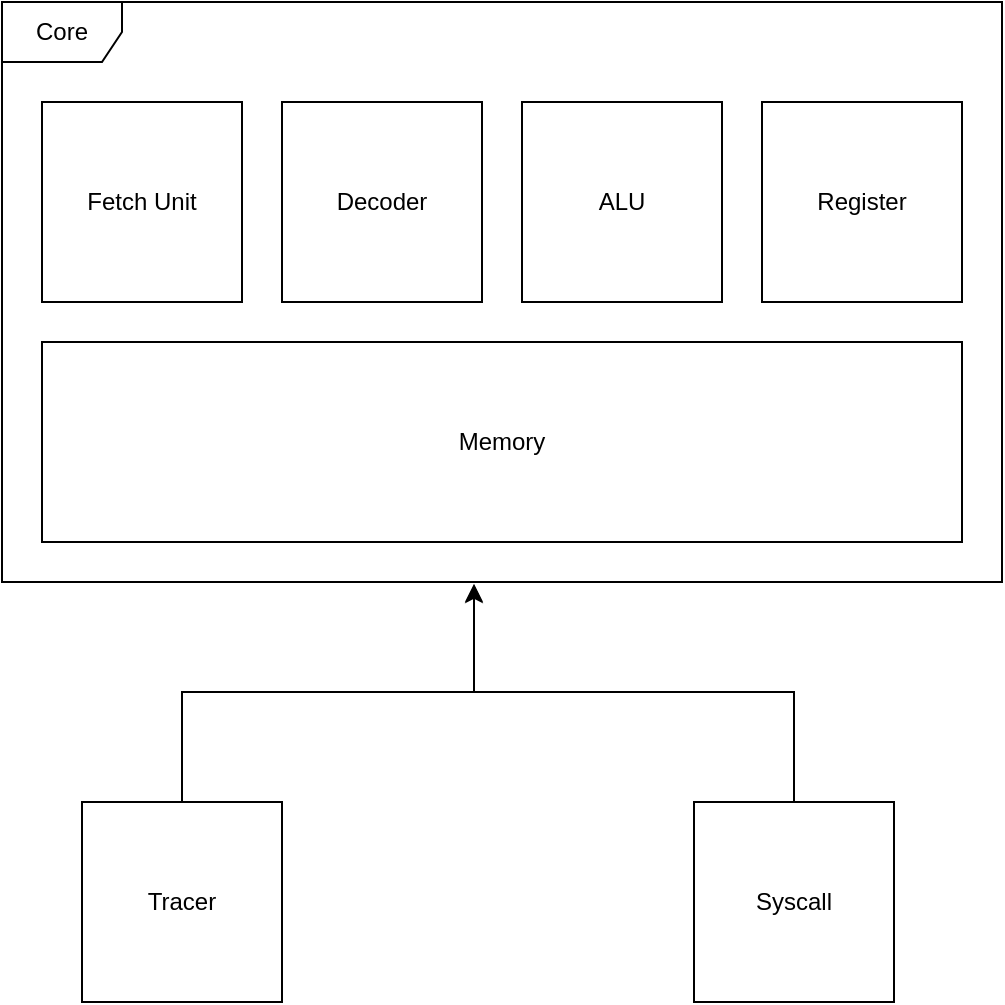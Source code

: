 <mxfile version="21.6.8" type="github" pages="5">
  <diagram id="C5RBs43oDa-KdzZeNtuy" name="SC-SP">
    <mxGraphModel dx="1318" dy="607" grid="1" gridSize="10" guides="1" tooltips="1" connect="1" arrows="1" fold="1" page="1" pageScale="1" pageWidth="827" pageHeight="1169" math="0" shadow="0">
      <root>
        <mxCell id="WIyWlLk6GJQsqaUBKTNV-0" />
        <mxCell id="WIyWlLk6GJQsqaUBKTNV-1" parent="WIyWlLk6GJQsqaUBKTNV-0" />
        <mxCell id="jJFf-ijoVKE5jS3oAcCh-0" value="Core" style="shape=umlFrame;whiteSpace=wrap;html=1;pointerEvents=0;" parent="WIyWlLk6GJQsqaUBKTNV-1" vertex="1">
          <mxGeometry x="164" y="334" width="500" height="290" as="geometry" />
        </mxCell>
        <mxCell id="jJFf-ijoVKE5jS3oAcCh-1" value="ALU" style="html=1;whiteSpace=wrap;" parent="WIyWlLk6GJQsqaUBKTNV-1" vertex="1">
          <mxGeometry x="424" y="384" width="100" height="100" as="geometry" />
        </mxCell>
        <mxCell id="jJFf-ijoVKE5jS3oAcCh-2" value="Decoder" style="html=1;whiteSpace=wrap;" parent="WIyWlLk6GJQsqaUBKTNV-1" vertex="1">
          <mxGeometry x="304" y="384" width="100" height="100" as="geometry" />
        </mxCell>
        <mxCell id="jJFf-ijoVKE5jS3oAcCh-4" value="Memory" style="html=1;whiteSpace=wrap;" parent="WIyWlLk6GJQsqaUBKTNV-1" vertex="1">
          <mxGeometry x="184" y="504" width="460" height="100" as="geometry" />
        </mxCell>
        <mxCell id="jJFf-ijoVKE5jS3oAcCh-5" value="Register" style="html=1;whiteSpace=wrap;" parent="WIyWlLk6GJQsqaUBKTNV-1" vertex="1">
          <mxGeometry x="544" y="384" width="100" height="100" as="geometry" />
        </mxCell>
        <mxCell id="jJFf-ijoVKE5jS3oAcCh-11" style="edgeStyle=orthogonalEdgeStyle;rounded=0;orthogonalLoop=1;jettySize=auto;html=1;exitX=0.5;exitY=0;exitDx=0;exitDy=0;entryX=0.472;entryY=1.003;entryDx=0;entryDy=0;entryPerimeter=0;" parent="WIyWlLk6GJQsqaUBKTNV-1" source="jJFf-ijoVKE5jS3oAcCh-6" target="jJFf-ijoVKE5jS3oAcCh-0" edge="1">
          <mxGeometry relative="1" as="geometry" />
        </mxCell>
        <mxCell id="jJFf-ijoVKE5jS3oAcCh-6" value="Syscall" style="html=1;whiteSpace=wrap;" parent="WIyWlLk6GJQsqaUBKTNV-1" vertex="1">
          <mxGeometry x="510" y="734" width="100" height="100" as="geometry" />
        </mxCell>
        <mxCell id="jJFf-ijoVKE5jS3oAcCh-9" style="edgeStyle=orthogonalEdgeStyle;rounded=0;orthogonalLoop=1;jettySize=auto;html=1;exitX=0.5;exitY=0;exitDx=0;exitDy=0;entryX=0.472;entryY=1.005;entryDx=0;entryDy=0;entryPerimeter=0;" parent="WIyWlLk6GJQsqaUBKTNV-1" source="jJFf-ijoVKE5jS3oAcCh-7" target="jJFf-ijoVKE5jS3oAcCh-0" edge="1">
          <mxGeometry relative="1" as="geometry" />
        </mxCell>
        <mxCell id="jJFf-ijoVKE5jS3oAcCh-7" value="Tracer" style="html=1;whiteSpace=wrap;" parent="WIyWlLk6GJQsqaUBKTNV-1" vertex="1">
          <mxGeometry x="204" y="734" width="100" height="100" as="geometry" />
        </mxCell>
        <mxCell id="jJFf-ijoVKE5jS3oAcCh-8" value="Fetch Unit" style="html=1;whiteSpace=wrap;" parent="WIyWlLk6GJQsqaUBKTNV-1" vertex="1">
          <mxGeometry x="184" y="384" width="100" height="100" as="geometry" />
        </mxCell>
      </root>
    </mxGraphModel>
  </diagram>
  <diagram id="JohSVY40dBYb_aQey5no" name="SC-MP">
    <mxGraphModel dx="4027" dy="1474" grid="1" gridSize="10" guides="1" tooltips="1" connect="1" arrows="1" fold="1" page="1" pageScale="1" pageWidth="827" pageHeight="1169" math="0" shadow="0">
      <root>
        <mxCell id="0" />
        <mxCell id="1" parent="0" />
        <mxCell id="Cgh-DoVsadlqt4u21xrh-1" value="State" style="html=1;whiteSpace=wrap;" vertex="1" parent="1">
          <mxGeometry x="-650" y="338" width="130" height="65" as="geometry" />
        </mxCell>
        <mxCell id="Cgh-DoVsadlqt4u21xrh-2" value="Register File" style="html=1;whiteSpace=wrap;" vertex="1" parent="1">
          <mxGeometry x="400" y="486" width="110" height="110" as="geometry" />
        </mxCell>
        <mxCell id="Cgh-DoVsadlqt4u21xrh-3" value="ALU" style="html=1;whiteSpace=wrap;" vertex="1" parent="1">
          <mxGeometry x="560" y="486" width="110" height="110" as="geometry" />
        </mxCell>
        <mxCell id="Cgh-DoVsadlqt4u21xrh-4" value="Decoder" style="html=1;whiteSpace=wrap;" vertex="1" parent="1">
          <mxGeometry x="560" y="346" width="110" height="110" as="geometry" />
        </mxCell>
        <mxCell id="Cgh-DoVsadlqt4u21xrh-6" value="State" style="html=1;whiteSpace=wrap;" vertex="1" parent="1">
          <mxGeometry x="-477" y="338" width="130" height="65" as="geometry" />
        </mxCell>
        <mxCell id="Cgh-DoVsadlqt4u21xrh-7" value="State" style="html=1;whiteSpace=wrap;" vertex="1" parent="1">
          <mxGeometry x="-310" y="338" width="130" height="65" as="geometry" />
        </mxCell>
        <mxCell id="Cgh-DoVsadlqt4u21xrh-8" value="CPU States" style="shape=umlFrame;whiteSpace=wrap;html=1;pointerEvents=0;width=90;height=30;" vertex="1" parent="1">
          <mxGeometry x="-680" y="288" width="720" height="140" as="geometry" />
        </mxCell>
        <mxCell id="Cgh-DoVsadlqt4u21xrh-9" value="State" style="html=1;whiteSpace=wrap;" vertex="1" parent="1">
          <mxGeometry x="-140" y="338" width="130" height="65" as="geometry" />
        </mxCell>
        <mxCell id="Cgh-DoVsadlqt4u21xrh-10" value="Processes" style="shape=umlFrame;whiteSpace=wrap;html=1;pointerEvents=0;width=90;height=30;" vertex="1" parent="1">
          <mxGeometry x="-680" y="448" width="720" height="280" as="geometry" />
        </mxCell>
        <mxCell id="Cgh-DoVsadlqt4u21xrh-11" style="edgeStyle=orthogonalEdgeStyle;rounded=0;orthogonalLoop=1;jettySize=auto;html=1;exitX=0.5;exitY=0;exitDx=0;exitDy=0;entryX=0.5;entryY=1;entryDx=0;entryDy=0;dashed=1;" edge="1" parent="1" source="Cgh-DoVsadlqt4u21xrh-12" target="Cgh-DoVsadlqt4u21xrh-1">
          <mxGeometry relative="1" as="geometry" />
        </mxCell>
        <mxCell id="Cgh-DoVsadlqt4u21xrh-12" value="Process" style="html=1;whiteSpace=wrap;" vertex="1" parent="1">
          <mxGeometry x="-650" y="500.5" width="130" height="67.5" as="geometry" />
        </mxCell>
        <mxCell id="Cgh-DoVsadlqt4u21xrh-13" style="edgeStyle=orthogonalEdgeStyle;rounded=0;orthogonalLoop=1;jettySize=auto;html=1;exitX=0.5;exitY=0;exitDx=0;exitDy=0;entryX=0.5;entryY=1;entryDx=0;entryDy=0;dashed=1;" edge="1" parent="1" source="Cgh-DoVsadlqt4u21xrh-14" target="Cgh-DoVsadlqt4u21xrh-6">
          <mxGeometry relative="1" as="geometry" />
        </mxCell>
        <mxCell id="Cgh-DoVsadlqt4u21xrh-14" value="Process" style="html=1;whiteSpace=wrap;" vertex="1" parent="1">
          <mxGeometry x="-477" y="500.5" width="130" height="65" as="geometry" />
        </mxCell>
        <mxCell id="Cgh-DoVsadlqt4u21xrh-15" style="edgeStyle=orthogonalEdgeStyle;rounded=0;orthogonalLoop=1;jettySize=auto;html=1;exitX=0.5;exitY=0;exitDx=0;exitDy=0;entryX=0.5;entryY=1;entryDx=0;entryDy=0;dashed=1;" edge="1" parent="1" source="Cgh-DoVsadlqt4u21xrh-16" target="Cgh-DoVsadlqt4u21xrh-7">
          <mxGeometry relative="1" as="geometry" />
        </mxCell>
        <mxCell id="Cgh-DoVsadlqt4u21xrh-16" value="Process" style="html=1;whiteSpace=wrap;" vertex="1" parent="1">
          <mxGeometry x="-310" y="500.5" width="130" height="65" as="geometry" />
        </mxCell>
        <mxCell id="Cgh-DoVsadlqt4u21xrh-17" style="edgeStyle=orthogonalEdgeStyle;rounded=0;orthogonalLoop=1;jettySize=auto;html=1;exitX=0.5;exitY=0;exitDx=0;exitDy=0;entryX=0.5;entryY=1;entryDx=0;entryDy=0;dashed=1;" edge="1" parent="1" source="Cgh-DoVsadlqt4u21xrh-18" target="Cgh-DoVsadlqt4u21xrh-9">
          <mxGeometry relative="1" as="geometry" />
        </mxCell>
        <mxCell id="Cgh-DoVsadlqt4u21xrh-18" value="Process" style="html=1;whiteSpace=wrap;" vertex="1" parent="1">
          <mxGeometry x="-140" y="500.5" width="130" height="65" as="geometry" />
        </mxCell>
        <mxCell id="Cgh-DoVsadlqt4u21xrh-19" value="Core" style="shape=umlFrame;whiteSpace=wrap;html=1;pointerEvents=0;" vertex="1" parent="1">
          <mxGeometry x="350" y="306" width="370" height="400" as="geometry" />
        </mxCell>
        <mxCell id="Cgh-DoVsadlqt4u21xrh-20" value="Fetch Unit" style="html=1;whiteSpace=wrap;" vertex="1" parent="1">
          <mxGeometry x="400" y="346" width="110" height="110" as="geometry" />
        </mxCell>
        <mxCell id="raejYUZMowQgH1t5W9rL-7" value="" style="edgeStyle=orthogonalEdgeStyle;rounded=0;orthogonalLoop=1;jettySize=auto;html=1;exitX=1;exitY=0.303;exitDx=0;exitDy=0;exitPerimeter=0;entryX=-0.003;entryY=0.345;entryDx=0;entryDy=0;entryPerimeter=0;" edge="1" parent="1" source="Cgh-DoVsadlqt4u21xrh-23" target="Cgh-DoVsadlqt4u21xrh-19">
          <mxGeometry relative="1" as="geometry">
            <mxPoint x="560" y="584.5" as="targetPoint" />
          </mxGeometry>
        </mxCell>
        <mxCell id="Cgh-DoVsadlqt4u21xrh-23" value="Kernel" style="shape=umlFrame;whiteSpace=wrap;html=1;pointerEvents=0;" vertex="1" parent="1">
          <mxGeometry x="-740" y="228" width="840" height="713" as="geometry" />
        </mxCell>
        <mxCell id="MsrtV-jmUlhMRd1GNKr2-9" value="" style="edgeStyle=orthogonalEdgeStyle;rounded=0;orthogonalLoop=1;jettySize=auto;html=1;entryX=0.501;entryY=1;entryDx=0;entryDy=0;entryPerimeter=0;" edge="1" parent="1" source="Cgh-DoVsadlqt4u21xrh-24" target="Cgh-DoVsadlqt4u21xrh-19">
          <mxGeometry relative="1" as="geometry" />
        </mxCell>
        <mxCell id="raejYUZMowQgH1t5W9rL-9" value="" style="edgeStyle=orthogonalEdgeStyle;rounded=0;orthogonalLoop=1;jettySize=auto;html=1;entryX=0.999;entryY=0.893;entryDx=0;entryDy=0;entryPerimeter=0;" edge="1" parent="1" source="Cgh-DoVsadlqt4u21xrh-24" target="Cgh-DoVsadlqt4u21xrh-23">
          <mxGeometry relative="1" as="geometry">
            <mxPoint x="245" y="866" as="targetPoint" />
          </mxGeometry>
        </mxCell>
        <mxCell id="Cgh-DoVsadlqt4u21xrh-24" value="Syscalls" style="shape=umlFrame;whiteSpace=wrap;html=1;pointerEvents=0;" vertex="1" parent="1">
          <mxGeometry x="350" y="791" width="130" height="150" as="geometry" />
        </mxCell>
        <mxCell id="Cgh-DoVsadlqt4u21xrh-25" value="Yield" style="html=1;whiteSpace=wrap;" vertex="1" parent="1">
          <mxGeometry x="370" y="831" width="90" height="90" as="geometry" />
        </mxCell>
        <mxCell id="Cgh-DoVsadlqt4u21xrh-26" value="Memory" style="html=1;whiteSpace=wrap;" vertex="1" parent="1">
          <mxGeometry x="-650" y="568" width="130" height="127.5" as="geometry" />
        </mxCell>
        <mxCell id="Cgh-DoVsadlqt4u21xrh-27" value="Memory" style="html=1;whiteSpace=wrap;" vertex="1" parent="1">
          <mxGeometry x="-477" y="565.5" width="130" height="127.5" as="geometry" />
        </mxCell>
        <mxCell id="Cgh-DoVsadlqt4u21xrh-28" value="Memory" style="html=1;whiteSpace=wrap;" vertex="1" parent="1">
          <mxGeometry x="-310" y="565.5" width="130" height="127.5" as="geometry" />
        </mxCell>
        <mxCell id="Cgh-DoVsadlqt4u21xrh-29" value="Memory" style="html=1;whiteSpace=wrap;" vertex="1" parent="1">
          <mxGeometry x="-140" y="565.5" width="130" height="127.5" as="geometry" />
        </mxCell>
        <mxCell id="e0fdxu0Z3Wt15DGcbfik-8" value="Current Process" style="html=1;whiteSpace=wrap;" vertex="1" parent="1">
          <mxGeometry x="400" y="626" width="270" height="50" as="geometry" />
        </mxCell>
        <mxCell id="MsrtV-jmUlhMRd1GNKr2-10" style="edgeStyle=orthogonalEdgeStyle;rounded=0;orthogonalLoop=1;jettySize=auto;html=1;exitX=0.5;exitY=0;exitDx=0;exitDy=0;entryX=0.501;entryY=0.999;entryDx=0;entryDy=0;entryPerimeter=0;" edge="1" parent="1" source="MsrtV-jmUlhMRd1GNKr2-4" target="Cgh-DoVsadlqt4u21xrh-19">
          <mxGeometry relative="1" as="geometry">
            <Array as="points">
              <mxPoint x="690" y="746" />
              <mxPoint x="535" y="746" />
            </Array>
          </mxGeometry>
        </mxCell>
        <mxCell id="MsrtV-jmUlhMRd1GNKr2-4" value="Tracer" style="html=1;whiteSpace=wrap;" vertex="1" parent="1">
          <mxGeometry x="640" y="816" width="100" height="100" as="geometry" />
        </mxCell>
        <mxCell id="raejYUZMowQgH1t5W9rL-3" value="Sehcduler" style="html=1;whiteSpace=wrap;" vertex="1" parent="1">
          <mxGeometry x="-680" y="761" width="200" height="150" as="geometry" />
        </mxCell>
        <mxCell id="raejYUZMowQgH1t5W9rL-4" value="State Saver" style="html=1;whiteSpace=wrap;" vertex="1" parent="1">
          <mxGeometry x="-420" y="761" width="200" height="150" as="geometry" />
        </mxCell>
        <mxCell id="raejYUZMowQgH1t5W9rL-5" value="State Loader" style="html=1;whiteSpace=wrap;" vertex="1" parent="1">
          <mxGeometry x="-160" y="761" width="200" height="150" as="geometry" />
        </mxCell>
      </root>
    </mxGraphModel>
  </diagram>
  <diagram id="OSlTnp1Fj-KpdQ1Isk8S" name="MC-MP">
    <mxGraphModel dx="3627" dy="1290" grid="1" gridSize="10" guides="1" tooltips="1" connect="1" arrows="1" fold="1" page="1" pageScale="1" pageWidth="827" pageHeight="1169" math="0" shadow="0">
      <root>
        <mxCell id="0" />
        <mxCell id="1" parent="0" />
        <mxCell id="BfR6Zu-yq-YvX_CjWNUr-1" value="State" style="html=1;whiteSpace=wrap;" vertex="1" parent="1">
          <mxGeometry x="-441" y="270" width="130" height="65" as="geometry" />
        </mxCell>
        <mxCell id="BfR6Zu-yq-YvX_CjWNUr-2" value="Register File" style="html=1;whiteSpace=wrap;" vertex="1" parent="1">
          <mxGeometry x="979" y="396" width="110" height="110" as="geometry" />
        </mxCell>
        <mxCell id="BfR6Zu-yq-YvX_CjWNUr-3" value="ALU" style="html=1;whiteSpace=wrap;" vertex="1" parent="1">
          <mxGeometry x="1139" y="396" width="110" height="110" as="geometry" />
        </mxCell>
        <mxCell id="BfR6Zu-yq-YvX_CjWNUr-4" value="Decoder" style="html=1;whiteSpace=wrap;" vertex="1" parent="1">
          <mxGeometry x="1139" y="256" width="110" height="110" as="geometry" />
        </mxCell>
        <mxCell id="BfR6Zu-yq-YvX_CjWNUr-5" value="State" style="html=1;whiteSpace=wrap;" vertex="1" parent="1">
          <mxGeometry x="-268" y="270" width="130" height="65" as="geometry" />
        </mxCell>
        <mxCell id="BfR6Zu-yq-YvX_CjWNUr-6" value="State" style="html=1;whiteSpace=wrap;" vertex="1" parent="1">
          <mxGeometry x="-101" y="270" width="130" height="65" as="geometry" />
        </mxCell>
        <mxCell id="BfR6Zu-yq-YvX_CjWNUr-7" value="CPU States" style="shape=umlFrame;whiteSpace=wrap;html=1;pointerEvents=0;width=90;height=30;" vertex="1" parent="1">
          <mxGeometry x="-471" y="220" width="720" height="140" as="geometry" />
        </mxCell>
        <mxCell id="BfR6Zu-yq-YvX_CjWNUr-8" value="State" style="html=1;whiteSpace=wrap;" vertex="1" parent="1">
          <mxGeometry x="69" y="270" width="130" height="65" as="geometry" />
        </mxCell>
        <mxCell id="BfR6Zu-yq-YvX_CjWNUr-9" value="Processes" style="shape=umlFrame;whiteSpace=wrap;html=1;pointerEvents=0;width=90;height=30;" vertex="1" parent="1">
          <mxGeometry x="-471" y="380" width="720" height="280" as="geometry" />
        </mxCell>
        <mxCell id="BfR6Zu-yq-YvX_CjWNUr-10" style="edgeStyle=orthogonalEdgeStyle;rounded=0;orthogonalLoop=1;jettySize=auto;html=1;exitX=0.5;exitY=0;exitDx=0;exitDy=0;entryX=0.5;entryY=1;entryDx=0;entryDy=0;dashed=1;" edge="1" parent="1" source="BfR6Zu-yq-YvX_CjWNUr-11" target="BfR6Zu-yq-YvX_CjWNUr-1">
          <mxGeometry relative="1" as="geometry" />
        </mxCell>
        <mxCell id="BfR6Zu-yq-YvX_CjWNUr-11" value="Process" style="html=1;whiteSpace=wrap;" vertex="1" parent="1">
          <mxGeometry x="-441" y="432.5" width="130" height="67.5" as="geometry" />
        </mxCell>
        <mxCell id="BfR6Zu-yq-YvX_CjWNUr-12" style="edgeStyle=orthogonalEdgeStyle;rounded=0;orthogonalLoop=1;jettySize=auto;html=1;exitX=0.5;exitY=0;exitDx=0;exitDy=0;entryX=0.5;entryY=1;entryDx=0;entryDy=0;dashed=1;" edge="1" parent="1" source="BfR6Zu-yq-YvX_CjWNUr-13" target="BfR6Zu-yq-YvX_CjWNUr-5">
          <mxGeometry relative="1" as="geometry" />
        </mxCell>
        <mxCell id="BfR6Zu-yq-YvX_CjWNUr-13" value="Process" style="html=1;whiteSpace=wrap;" vertex="1" parent="1">
          <mxGeometry x="-268" y="432.5" width="130" height="65" as="geometry" />
        </mxCell>
        <mxCell id="BfR6Zu-yq-YvX_CjWNUr-14" style="edgeStyle=orthogonalEdgeStyle;rounded=0;orthogonalLoop=1;jettySize=auto;html=1;exitX=0.5;exitY=0;exitDx=0;exitDy=0;entryX=0.5;entryY=1;entryDx=0;entryDy=0;dashed=1;" edge="1" parent="1" source="BfR6Zu-yq-YvX_CjWNUr-15" target="BfR6Zu-yq-YvX_CjWNUr-6">
          <mxGeometry relative="1" as="geometry" />
        </mxCell>
        <mxCell id="BfR6Zu-yq-YvX_CjWNUr-15" value="Process" style="html=1;whiteSpace=wrap;" vertex="1" parent="1">
          <mxGeometry x="-101" y="432.5" width="130" height="65" as="geometry" />
        </mxCell>
        <mxCell id="BfR6Zu-yq-YvX_CjWNUr-16" style="edgeStyle=orthogonalEdgeStyle;rounded=0;orthogonalLoop=1;jettySize=auto;html=1;exitX=0.5;exitY=0;exitDx=0;exitDy=0;entryX=0.5;entryY=1;entryDx=0;entryDy=0;dashed=1;" edge="1" parent="1" source="BfR6Zu-yq-YvX_CjWNUr-17" target="BfR6Zu-yq-YvX_CjWNUr-8">
          <mxGeometry relative="1" as="geometry" />
        </mxCell>
        <mxCell id="BfR6Zu-yq-YvX_CjWNUr-17" value="Process" style="html=1;whiteSpace=wrap;" vertex="1" parent="1">
          <mxGeometry x="69" y="432.5" width="130" height="65" as="geometry" />
        </mxCell>
        <mxCell id="BfR6Zu-yq-YvX_CjWNUr-18" value="Core" style="shape=umlFrame;whiteSpace=wrap;html=1;pointerEvents=0;" vertex="1" parent="1">
          <mxGeometry x="929" y="216" width="370" height="400" as="geometry" />
        </mxCell>
        <mxCell id="BfR6Zu-yq-YvX_CjWNUr-19" value="Fetch Unit" style="html=1;whiteSpace=wrap;" vertex="1" parent="1">
          <mxGeometry x="979" y="256" width="110" height="110" as="geometry" />
        </mxCell>
        <mxCell id="rOfFbKU00IpNW2LFzWHO-2" value="" style="edgeStyle=orthogonalEdgeStyle;rounded=0;orthogonalLoop=1;jettySize=auto;html=1;exitX=1;exitY=0.283;exitDx=0;exitDy=0;exitPerimeter=0;entryX=-0.001;entryY=0.391;entryDx=0;entryDy=0;entryPerimeter=0;" edge="1" parent="1" source="BfR6Zu-yq-YvX_CjWNUr-21" target="BfR6Zu-yq-YvX_CjWNUr-36">
          <mxGeometry relative="1" as="geometry">
            <mxPoint x="769" y="516.5" as="targetPoint" />
          </mxGeometry>
        </mxCell>
        <mxCell id="BfR6Zu-yq-YvX_CjWNUr-21" value="Kernel" style="shape=umlFrame;whiteSpace=wrap;html=1;pointerEvents=0;" vertex="1" parent="1">
          <mxGeometry x="-531" y="160" width="840" height="713" as="geometry" />
        </mxCell>
        <mxCell id="BfR6Zu-yq-YvX_CjWNUr-56" value="" style="edgeStyle=orthogonalEdgeStyle;rounded=0;orthogonalLoop=1;jettySize=auto;html=1;entryX=0.719;entryY=1.01;entryDx=0;entryDy=0;entryPerimeter=0;" edge="1" parent="1" source="BfR6Zu-yq-YvX_CjWNUr-24" target="BfR6Zu-yq-YvX_CjWNUr-46">
          <mxGeometry relative="1" as="geometry">
            <mxPoint x="734" y="792" as="targetPoint" />
            <Array as="points">
              <mxPoint x="904" y="686" />
              <mxPoint x="775" y="686" />
            </Array>
          </mxGeometry>
        </mxCell>
        <mxCell id="BfR6Zu-yq-YvX_CjWNUr-59" value="" style="edgeStyle=orthogonalEdgeStyle;rounded=0;orthogonalLoop=1;jettySize=auto;html=1;entryX=0.486;entryY=1.001;entryDx=0;entryDy=0;entryPerimeter=0;" edge="1" parent="1" source="BfR6Zu-yq-YvX_CjWNUr-24" target="BfR6Zu-yq-YvX_CjWNUr-21">
          <mxGeometry relative="1" as="geometry">
            <mxPoint x="904" y="992" as="targetPoint" />
            <Array as="points">
              <mxPoint x="904" y="960" />
              <mxPoint x="-123" y="960" />
            </Array>
          </mxGeometry>
        </mxCell>
        <mxCell id="BfR6Zu-yq-YvX_CjWNUr-24" value="Syscalls" style="shape=umlFrame;whiteSpace=wrap;html=1;pointerEvents=0;" vertex="1" parent="1">
          <mxGeometry x="839" y="717" width="130" height="150" as="geometry" />
        </mxCell>
        <mxCell id="BfR6Zu-yq-YvX_CjWNUr-25" value="Yield" style="html=1;whiteSpace=wrap;" vertex="1" parent="1">
          <mxGeometry x="859" y="757.0" width="90" height="90" as="geometry" />
        </mxCell>
        <mxCell id="BfR6Zu-yq-YvX_CjWNUr-26" value="Memory" style="html=1;whiteSpace=wrap;" vertex="1" parent="1">
          <mxGeometry x="-441" y="500" width="130" height="127.5" as="geometry" />
        </mxCell>
        <mxCell id="BfR6Zu-yq-YvX_CjWNUr-27" value="Memory" style="html=1;whiteSpace=wrap;" vertex="1" parent="1">
          <mxGeometry x="-268" y="497.5" width="130" height="127.5" as="geometry" />
        </mxCell>
        <mxCell id="BfR6Zu-yq-YvX_CjWNUr-28" value="Memory" style="html=1;whiteSpace=wrap;" vertex="1" parent="1">
          <mxGeometry x="-101" y="497.5" width="130" height="127.5" as="geometry" />
        </mxCell>
        <mxCell id="BfR6Zu-yq-YvX_CjWNUr-29" value="Memory" style="html=1;whiteSpace=wrap;" vertex="1" parent="1">
          <mxGeometry x="69" y="497.5" width="130" height="127.5" as="geometry" />
        </mxCell>
        <mxCell id="BfR6Zu-yq-YvX_CjWNUr-30" value="Current Process" style="html=1;whiteSpace=wrap;" vertex="1" parent="1">
          <mxGeometry x="979" y="536" width="270" height="50" as="geometry" />
        </mxCell>
        <mxCell id="BfR6Zu-yq-YvX_CjWNUr-54" style="edgeStyle=orthogonalEdgeStyle;rounded=0;orthogonalLoop=1;jettySize=auto;html=1;exitX=0.5;exitY=0;exitDx=0;exitDy=0;entryX=0.728;entryY=0.999;entryDx=0;entryDy=0;entryPerimeter=0;" edge="1" parent="1" source="BfR6Zu-yq-YvX_CjWNUr-32" target="BfR6Zu-yq-YvX_CjWNUr-18">
          <mxGeometry relative="1" as="geometry" />
        </mxCell>
        <mxCell id="BfR6Zu-yq-YvX_CjWNUr-32" value="Tracer" style="html=1;whiteSpace=wrap;" vertex="1" parent="1">
          <mxGeometry x="1149" y="714.0" width="100" height="100" as="geometry" />
        </mxCell>
        <mxCell id="BfR6Zu-yq-YvX_CjWNUr-33" value="Sehcduler" style="html=1;whiteSpace=wrap;" vertex="1" parent="1">
          <mxGeometry x="-471" y="693" width="200" height="150" as="geometry" />
        </mxCell>
        <mxCell id="BfR6Zu-yq-YvX_CjWNUr-34" value="State Saver" style="html=1;whiteSpace=wrap;" vertex="1" parent="1">
          <mxGeometry x="-211" y="693" width="200" height="150" as="geometry" />
        </mxCell>
        <mxCell id="BfR6Zu-yq-YvX_CjWNUr-35" value="State Loader" style="html=1;whiteSpace=wrap;" vertex="1" parent="1">
          <mxGeometry x="49" y="693" width="200" height="150" as="geometry" />
        </mxCell>
        <mxCell id="BfR6Zu-yq-YvX_CjWNUr-36" value="Core Cluster" style="shape=umlFrame;whiteSpace=wrap;html=1;pointerEvents=0;width=80;height=30;" vertex="1" parent="1">
          <mxGeometry x="449" y="166" width="910" height="500" as="geometry" />
        </mxCell>
        <mxCell id="BfR6Zu-yq-YvX_CjWNUr-43" value="Register File" style="html=1;whiteSpace=wrap;" vertex="1" parent="1">
          <mxGeometry x="559" y="396" width="110" height="110" as="geometry" />
        </mxCell>
        <mxCell id="BfR6Zu-yq-YvX_CjWNUr-44" value="ALU" style="html=1;whiteSpace=wrap;" vertex="1" parent="1">
          <mxGeometry x="719" y="396" width="110" height="110" as="geometry" />
        </mxCell>
        <mxCell id="BfR6Zu-yq-YvX_CjWNUr-45" value="Decoder" style="html=1;whiteSpace=wrap;" vertex="1" parent="1">
          <mxGeometry x="719" y="256" width="110" height="110" as="geometry" />
        </mxCell>
        <mxCell id="BfR6Zu-yq-YvX_CjWNUr-46" value="Core" style="shape=umlFrame;whiteSpace=wrap;html=1;pointerEvents=0;" vertex="1" parent="1">
          <mxGeometry x="509" y="216" width="370" height="400" as="geometry" />
        </mxCell>
        <mxCell id="BfR6Zu-yq-YvX_CjWNUr-47" value="Fetch Unit" style="html=1;whiteSpace=wrap;" vertex="1" parent="1">
          <mxGeometry x="559" y="256" width="110" height="110" as="geometry" />
        </mxCell>
        <mxCell id="BfR6Zu-yq-YvX_CjWNUr-48" value="Current Process" style="html=1;whiteSpace=wrap;" vertex="1" parent="1">
          <mxGeometry x="559" y="536" width="270" height="50" as="geometry" />
        </mxCell>
        <mxCell id="BfR6Zu-yq-YvX_CjWNUr-53" value="" style="edgeStyle=orthogonalEdgeStyle;rounded=0;orthogonalLoop=1;jettySize=auto;html=1;" edge="1" parent="1" source="BfR6Zu-yq-YvX_CjWNUr-52">
          <mxGeometry relative="1" as="geometry">
            <mxPoint x="629" y="616" as="targetPoint" />
          </mxGeometry>
        </mxCell>
        <mxCell id="BfR6Zu-yq-YvX_CjWNUr-52" value="Tracer" style="html=1;whiteSpace=wrap;" vertex="1" parent="1">
          <mxGeometry x="579" y="717.0" width="100" height="100" as="geometry" />
        </mxCell>
        <mxCell id="BfR6Zu-yq-YvX_CjWNUr-57" value="" style="edgeStyle=orthogonalEdgeStyle;rounded=0;orthogonalLoop=1;jettySize=auto;html=1;entryX=0.297;entryY=1.008;entryDx=0;entryDy=0;entryPerimeter=0;" edge="1" parent="1" target="BfR6Zu-yq-YvX_CjWNUr-18">
          <mxGeometry relative="1" as="geometry">
            <mxPoint x="905" y="717" as="sourcePoint" />
            <mxPoint x="1029" y="736" as="targetPoint" />
            <Array as="points">
              <mxPoint x="905" y="686" />
              <mxPoint x="1039" y="686" />
            </Array>
          </mxGeometry>
        </mxCell>
      </root>
    </mxGraphModel>
  </diagram>
  <diagram id="j_4fAusi4m91o3osS9CG" name="MC-MP-Mem">
    <mxGraphModel dx="4454" dy="1290" grid="1" gridSize="10" guides="1" tooltips="1" connect="1" arrows="1" fold="1" page="1" pageScale="1" pageWidth="827" pageHeight="1169" math="0" shadow="0">
      <root>
        <mxCell id="0" />
        <mxCell id="1" parent="0" />
        <mxCell id="nUtpPfne2L3b6XSr7Jf7-1" value="State" style="html=1;whiteSpace=wrap;" vertex="1" parent="1">
          <mxGeometry x="-471" y="290" width="130" height="65" as="geometry" />
        </mxCell>
        <mxCell id="nUtpPfne2L3b6XSr7Jf7-2" value="Register File" style="html=1;whiteSpace=wrap;" vertex="1" parent="1">
          <mxGeometry x="949" y="416" width="110" height="110" as="geometry" />
        </mxCell>
        <mxCell id="nUtpPfne2L3b6XSr7Jf7-3" value="ALU" style="html=1;whiteSpace=wrap;" vertex="1" parent="1">
          <mxGeometry x="1109" y="416" width="110" height="110" as="geometry" />
        </mxCell>
        <mxCell id="nUtpPfne2L3b6XSr7Jf7-4" value="Decoder" style="html=1;whiteSpace=wrap;" vertex="1" parent="1">
          <mxGeometry x="1109" y="276" width="110" height="110" as="geometry" />
        </mxCell>
        <mxCell id="nUtpPfne2L3b6XSr7Jf7-5" value="State" style="html=1;whiteSpace=wrap;" vertex="1" parent="1">
          <mxGeometry x="-298" y="290" width="130" height="65" as="geometry" />
        </mxCell>
        <mxCell id="nUtpPfne2L3b6XSr7Jf7-6" value="State" style="html=1;whiteSpace=wrap;" vertex="1" parent="1">
          <mxGeometry x="-131" y="290" width="130" height="65" as="geometry" />
        </mxCell>
        <mxCell id="nUtpPfne2L3b6XSr7Jf7-7" value="CPU States" style="shape=umlFrame;whiteSpace=wrap;html=1;pointerEvents=0;width=90;height=30;" vertex="1" parent="1">
          <mxGeometry x="-501" y="240" width="720" height="140" as="geometry" />
        </mxCell>
        <mxCell id="nUtpPfne2L3b6XSr7Jf7-8" value="State" style="html=1;whiteSpace=wrap;" vertex="1" parent="1">
          <mxGeometry x="39" y="290" width="130" height="65" as="geometry" />
        </mxCell>
        <mxCell id="nUtpPfne2L3b6XSr7Jf7-9" value="Processes" style="shape=umlFrame;whiteSpace=wrap;html=1;pointerEvents=0;width=90;height=30;" vertex="1" parent="1">
          <mxGeometry x="-501" y="506" width="720" height="150" as="geometry" />
        </mxCell>
        <mxCell id="nUtpPfne2L3b6XSr7Jf7-10" style="edgeStyle=orthogonalEdgeStyle;rounded=0;orthogonalLoop=1;jettySize=auto;html=1;exitX=0.5;exitY=0;exitDx=0;exitDy=0;entryX=0.5;entryY=1;entryDx=0;entryDy=0;dashed=1;" edge="1" parent="1" source="nUtpPfne2L3b6XSr7Jf7-11" target="nUtpPfne2L3b6XSr7Jf7-1">
          <mxGeometry relative="1" as="geometry" />
        </mxCell>
        <mxCell id="NCpo27Vf3hIJw7Kv_T0o-40" style="edgeStyle=orthogonalEdgeStyle;rounded=0;orthogonalLoop=1;jettySize=auto;html=1;exitX=0.5;exitY=0;exitDx=0;exitDy=0;entryX=0.5;entryY=0;entryDx=0;entryDy=0;" edge="1" parent="1" source="nUtpPfne2L3b6XSr7Jf7-11" target="NCpo27Vf3hIJw7Kv_T0o-5">
          <mxGeometry relative="1" as="geometry">
            <Array as="points">
              <mxPoint x="-406" y="460" />
              <mxPoint x="-650" y="460" />
              <mxPoint x="-650" y="210" />
              <mxPoint x="-830" y="210" />
            </Array>
          </mxGeometry>
        </mxCell>
        <mxCell id="NCpo27Vf3hIJw7Kv_T0o-41" style="edgeStyle=orthogonalEdgeStyle;rounded=0;orthogonalLoop=1;jettySize=auto;html=1;exitX=0.5;exitY=0;exitDx=0;exitDy=0;entryX=0.5;entryY=0;entryDx=0;entryDy=0;" edge="1" parent="1" source="nUtpPfne2L3b6XSr7Jf7-11" target="NCpo27Vf3hIJw7Kv_T0o-4">
          <mxGeometry relative="1" as="geometry">
            <Array as="points">
              <mxPoint x="-406" y="460" />
              <mxPoint x="-650" y="460" />
              <mxPoint x="-650" y="210" />
              <mxPoint x="-995" y="210" />
            </Array>
          </mxGeometry>
        </mxCell>
        <mxCell id="NCpo27Vf3hIJw7Kv_T0o-42" style="edgeStyle=orthogonalEdgeStyle;rounded=0;orthogonalLoop=1;jettySize=auto;html=1;exitX=0.5;exitY=0;exitDx=0;exitDy=0;entryX=0.5;entryY=0;entryDx=0;entryDy=0;" edge="1" parent="1" source="nUtpPfne2L3b6XSr7Jf7-11" target="NCpo27Vf3hIJw7Kv_T0o-3">
          <mxGeometry relative="1" as="geometry">
            <Array as="points">
              <mxPoint x="-406" y="460" />
              <mxPoint x="-650" y="460" />
              <mxPoint x="-650" y="210" />
              <mxPoint x="-1170" y="210" />
            </Array>
          </mxGeometry>
        </mxCell>
        <mxCell id="nUtpPfne2L3b6XSr7Jf7-11" value="Process" style="html=1;whiteSpace=wrap;" vertex="1" parent="1">
          <mxGeometry x="-471" y="558.5" width="130" height="67.5" as="geometry" />
        </mxCell>
        <mxCell id="nUtpPfne2L3b6XSr7Jf7-12" style="edgeStyle=orthogonalEdgeStyle;rounded=0;orthogonalLoop=1;jettySize=auto;html=1;exitX=0.5;exitY=0;exitDx=0;exitDy=0;entryX=0.5;entryY=1;entryDx=0;entryDy=0;dashed=1;" edge="1" parent="1" source="nUtpPfne2L3b6XSr7Jf7-13" target="nUtpPfne2L3b6XSr7Jf7-5">
          <mxGeometry relative="1" as="geometry" />
        </mxCell>
        <mxCell id="NCpo27Vf3hIJw7Kv_T0o-31" style="edgeStyle=orthogonalEdgeStyle;rounded=0;orthogonalLoop=1;jettySize=auto;html=1;exitX=0.5;exitY=1;exitDx=0;exitDy=0;entryX=0.5;entryY=1;entryDx=0;entryDy=0;" edge="1" parent="1" source="nUtpPfne2L3b6XSr7Jf7-13" target="NCpo27Vf3hIJw7Kv_T0o-11">
          <mxGeometry relative="1" as="geometry" />
        </mxCell>
        <mxCell id="NCpo27Vf3hIJw7Kv_T0o-32" style="edgeStyle=orthogonalEdgeStyle;rounded=0;orthogonalLoop=1;jettySize=auto;html=1;exitX=0.5;exitY=1;exitDx=0;exitDy=0;entryX=0.5;entryY=1;entryDx=0;entryDy=0;" edge="1" parent="1" source="nUtpPfne2L3b6XSr7Jf7-13" target="NCpo27Vf3hIJw7Kv_T0o-10">
          <mxGeometry relative="1" as="geometry">
            <Array as="points">
              <mxPoint x="-233" y="750" />
              <mxPoint x="-995" y="750" />
            </Array>
          </mxGeometry>
        </mxCell>
        <mxCell id="nUtpPfne2L3b6XSr7Jf7-13" value="Process" style="html=1;whiteSpace=wrap;" vertex="1" parent="1">
          <mxGeometry x="-298" y="558.5" width="130" height="65" as="geometry" />
        </mxCell>
        <mxCell id="nUtpPfne2L3b6XSr7Jf7-14" style="edgeStyle=orthogonalEdgeStyle;rounded=0;orthogonalLoop=1;jettySize=auto;html=1;exitX=0.5;exitY=0;exitDx=0;exitDy=0;entryX=0.5;entryY=1;entryDx=0;entryDy=0;dashed=1;" edge="1" parent="1" source="nUtpPfne2L3b6XSr7Jf7-15" target="nUtpPfne2L3b6XSr7Jf7-6">
          <mxGeometry relative="1" as="geometry" />
        </mxCell>
        <mxCell id="NCpo27Vf3hIJw7Kv_T0o-38" style="edgeStyle=orthogonalEdgeStyle;rounded=0;orthogonalLoop=1;jettySize=auto;html=1;exitX=0.5;exitY=0;exitDx=0;exitDy=0;entryX=0.5;entryY=0;entryDx=0;entryDy=0;" edge="1" parent="1" source="nUtpPfne2L3b6XSr7Jf7-15" target="NCpo27Vf3hIJw7Kv_T0o-8">
          <mxGeometry relative="1" as="geometry" />
        </mxCell>
        <mxCell id="NCpo27Vf3hIJw7Kv_T0o-39" style="edgeStyle=orthogonalEdgeStyle;rounded=0;orthogonalLoop=1;jettySize=auto;html=1;exitX=0.5;exitY=0;exitDx=0;exitDy=0;entryX=0.5;entryY=0;entryDx=0;entryDy=0;" edge="1" parent="1" source="nUtpPfne2L3b6XSr7Jf7-15" target="NCpo27Vf3hIJw7Kv_T0o-6">
          <mxGeometry relative="1" as="geometry" />
        </mxCell>
        <mxCell id="nUtpPfne2L3b6XSr7Jf7-15" value="Process" style="html=1;whiteSpace=wrap;" vertex="1" parent="1">
          <mxGeometry x="-131" y="558.5" width="130" height="65" as="geometry" />
        </mxCell>
        <mxCell id="nUtpPfne2L3b6XSr7Jf7-16" style="edgeStyle=orthogonalEdgeStyle;rounded=0;orthogonalLoop=1;jettySize=auto;html=1;exitX=0.5;exitY=0;exitDx=0;exitDy=0;entryX=0.5;entryY=1;entryDx=0;entryDy=0;dashed=1;" edge="1" parent="1" source="nUtpPfne2L3b6XSr7Jf7-17" target="nUtpPfne2L3b6XSr7Jf7-8">
          <mxGeometry relative="1" as="geometry" />
        </mxCell>
        <mxCell id="NCpo27Vf3hIJw7Kv_T0o-35" style="edgeStyle=orthogonalEdgeStyle;rounded=0;orthogonalLoop=1;jettySize=auto;html=1;exitX=0.5;exitY=1;exitDx=0;exitDy=0;entryX=0.5;entryY=1;entryDx=0;entryDy=0;" edge="1" parent="1" source="nUtpPfne2L3b6XSr7Jf7-17" target="NCpo27Vf3hIJw7Kv_T0o-14">
          <mxGeometry relative="1" as="geometry">
            <Array as="points">
              <mxPoint x="104" y="710" />
              <mxPoint x="-650" y="710" />
              <mxPoint x="-650" y="970" />
              <mxPoint x="-830" y="970" />
            </Array>
          </mxGeometry>
        </mxCell>
        <mxCell id="NCpo27Vf3hIJw7Kv_T0o-36" style="edgeStyle=orthogonalEdgeStyle;rounded=0;orthogonalLoop=1;jettySize=auto;html=1;exitX=0.5;exitY=1;exitDx=0;exitDy=0;entryX=0.5;entryY=1;entryDx=0;entryDy=0;" edge="1" parent="1" source="nUtpPfne2L3b6XSr7Jf7-17" target="NCpo27Vf3hIJw7Kv_T0o-12">
          <mxGeometry relative="1" as="geometry">
            <Array as="points">
              <mxPoint x="104" y="710" />
              <mxPoint x="-650" y="710" />
              <mxPoint x="-650" y="970" />
              <mxPoint x="-1170" y="970" />
            </Array>
          </mxGeometry>
        </mxCell>
        <mxCell id="nUtpPfne2L3b6XSr7Jf7-17" value="Process" style="html=1;whiteSpace=wrap;" vertex="1" parent="1">
          <mxGeometry x="39" y="558.5" width="130" height="65" as="geometry" />
        </mxCell>
        <mxCell id="nUtpPfne2L3b6XSr7Jf7-18" value="Core" style="shape=umlFrame;whiteSpace=wrap;html=1;pointerEvents=0;" vertex="1" parent="1">
          <mxGeometry x="899" y="236" width="370" height="400" as="geometry" />
        </mxCell>
        <mxCell id="nUtpPfne2L3b6XSr7Jf7-19" value="Fetch Unit" style="html=1;whiteSpace=wrap;" vertex="1" parent="1">
          <mxGeometry x="949" y="276" width="110" height="110" as="geometry" />
        </mxCell>
        <mxCell id="NCpo27Vf3hIJw7Kv_T0o-2" value="" style="edgeStyle=orthogonalEdgeStyle;rounded=0;orthogonalLoop=1;jettySize=auto;html=1;entryX=0.002;entryY=0.362;entryDx=0;entryDy=0;entryPerimeter=0;strokeColor=#FF0000;" edge="1" parent="1" target="nUtpPfne2L3b6XSr7Jf7-36">
          <mxGeometry relative="1" as="geometry">
            <mxPoint x="280" y="367" as="sourcePoint" />
            <mxPoint x="739" y="490" as="targetPoint" />
          </mxGeometry>
        </mxCell>
        <mxCell id="XIu4hZ5gXHAq44YEaxx4-2" value="" style="edgeStyle=orthogonalEdgeStyle;rounded=0;orthogonalLoop=1;jettySize=auto;html=1;entryX=0.998;entryY=0.23;entryDx=0;entryDy=0;entryPerimeter=0;strokeColor=#FF0000;" edge="1" parent="1" target="nUtpPfne2L3b6XSr7Jf7-46">
          <mxGeometry relative="1" as="geometry">
            <mxPoint x="-562" y="366" as="sourcePoint" />
            <mxPoint x="-141" y="-275" as="targetPoint" />
            <Array as="points" />
          </mxGeometry>
        </mxCell>
        <mxCell id="nUtpPfne2L3b6XSr7Jf7-21" value="Kernel" style="shape=umlFrame;whiteSpace=wrap;html=1;pointerEvents=0;" vertex="1" parent="1">
          <mxGeometry x="-561" y="180" width="840" height="810" as="geometry" />
        </mxCell>
        <mxCell id="nUtpPfne2L3b6XSr7Jf7-22" value="" style="edgeStyle=orthogonalEdgeStyle;rounded=0;orthogonalLoop=1;jettySize=auto;html=1;entryX=0.719;entryY=1.01;entryDx=0;entryDy=0;entryPerimeter=0;" edge="1" parent="1" source="nUtpPfne2L3b6XSr7Jf7-24" target="nUtpPfne2L3b6XSr7Jf7-40">
          <mxGeometry relative="1" as="geometry">
            <mxPoint x="704" y="812" as="targetPoint" />
            <Array as="points">
              <mxPoint x="874" y="706" />
              <mxPoint x="745" y="706" />
            </Array>
          </mxGeometry>
        </mxCell>
        <mxCell id="NCpo27Vf3hIJw7Kv_T0o-44" value="" style="edgeStyle=orthogonalEdgeStyle;rounded=0;orthogonalLoop=1;jettySize=auto;html=1;entryX=1.001;entryY=0.908;entryDx=0;entryDy=0;entryPerimeter=0;" edge="1" parent="1" source="nUtpPfne2L3b6XSr7Jf7-24" target="nUtpPfne2L3b6XSr7Jf7-21">
          <mxGeometry relative="1" as="geometry">
            <mxPoint x="704" y="915" as="targetPoint" />
          </mxGeometry>
        </mxCell>
        <mxCell id="nUtpPfne2L3b6XSr7Jf7-24" value="Syscalls" style="shape=umlFrame;whiteSpace=wrap;html=1;pointerEvents=0;" vertex="1" parent="1">
          <mxGeometry x="809" y="840" width="130" height="150" as="geometry" />
        </mxCell>
        <mxCell id="nUtpPfne2L3b6XSr7Jf7-25" value="Yield" style="html=1;whiteSpace=wrap;" vertex="1" parent="1">
          <mxGeometry x="829" y="880.0" width="90" height="90" as="geometry" />
        </mxCell>
        <mxCell id="nUtpPfne2L3b6XSr7Jf7-30" value="Current Process" style="html=1;whiteSpace=wrap;" vertex="1" parent="1">
          <mxGeometry x="949" y="556" width="270" height="50" as="geometry" />
        </mxCell>
        <mxCell id="nUtpPfne2L3b6XSr7Jf7-31" style="edgeStyle=orthogonalEdgeStyle;rounded=0;orthogonalLoop=1;jettySize=auto;html=1;exitX=0.5;exitY=0;exitDx=0;exitDy=0;entryX=0.728;entryY=0.999;entryDx=0;entryDy=0;entryPerimeter=0;" edge="1" parent="1" source="nUtpPfne2L3b6XSr7Jf7-32" target="nUtpPfne2L3b6XSr7Jf7-18">
          <mxGeometry relative="1" as="geometry" />
        </mxCell>
        <mxCell id="nUtpPfne2L3b6XSr7Jf7-32" value="Tracer" style="html=1;whiteSpace=wrap;" vertex="1" parent="1">
          <mxGeometry x="1119" y="734.0" width="100" height="100" as="geometry" />
        </mxCell>
        <mxCell id="nUtpPfne2L3b6XSr7Jf7-33" value="Sehcduler" style="html=1;whiteSpace=wrap;" vertex="1" parent="1">
          <mxGeometry x="-512" y="790" width="171" height="170" as="geometry" />
        </mxCell>
        <mxCell id="nUtpPfne2L3b6XSr7Jf7-36" value="Core Cluster" style="shape=umlFrame;whiteSpace=wrap;html=1;pointerEvents=0;width=80;height=30;" vertex="1" parent="1">
          <mxGeometry x="419" y="186" width="910" height="500" as="geometry" />
        </mxCell>
        <mxCell id="nUtpPfne2L3b6XSr7Jf7-37" value="Register File" style="html=1;whiteSpace=wrap;" vertex="1" parent="1">
          <mxGeometry x="529" y="416" width="110" height="110" as="geometry" />
        </mxCell>
        <mxCell id="nUtpPfne2L3b6XSr7Jf7-38" value="ALU" style="html=1;whiteSpace=wrap;" vertex="1" parent="1">
          <mxGeometry x="689" y="416" width="110" height="110" as="geometry" />
        </mxCell>
        <mxCell id="nUtpPfne2L3b6XSr7Jf7-39" value="Decoder" style="html=1;whiteSpace=wrap;" vertex="1" parent="1">
          <mxGeometry x="689" y="276" width="110" height="110" as="geometry" />
        </mxCell>
        <mxCell id="nUtpPfne2L3b6XSr7Jf7-40" value="Core" style="shape=umlFrame;whiteSpace=wrap;html=1;pointerEvents=0;" vertex="1" parent="1">
          <mxGeometry x="479" y="236" width="370" height="400" as="geometry" />
        </mxCell>
        <mxCell id="nUtpPfne2L3b6XSr7Jf7-41" value="Fetch Unit" style="html=1;whiteSpace=wrap;" vertex="1" parent="1">
          <mxGeometry x="529" y="276" width="110" height="110" as="geometry" />
        </mxCell>
        <mxCell id="nUtpPfne2L3b6XSr7Jf7-42" value="Current Process" style="html=1;whiteSpace=wrap;" vertex="1" parent="1">
          <mxGeometry x="529" y="556" width="270" height="50" as="geometry" />
        </mxCell>
        <mxCell id="nUtpPfne2L3b6XSr7Jf7-43" value="" style="edgeStyle=orthogonalEdgeStyle;rounded=0;orthogonalLoop=1;jettySize=auto;html=1;" edge="1" parent="1" source="nUtpPfne2L3b6XSr7Jf7-44">
          <mxGeometry relative="1" as="geometry">
            <mxPoint x="599" y="636" as="targetPoint" />
          </mxGeometry>
        </mxCell>
        <mxCell id="nUtpPfne2L3b6XSr7Jf7-44" value="Tracer" style="html=1;whiteSpace=wrap;" vertex="1" parent="1">
          <mxGeometry x="549" y="737.0" width="100" height="100" as="geometry" />
        </mxCell>
        <mxCell id="nUtpPfne2L3b6XSr7Jf7-45" value="" style="edgeStyle=orthogonalEdgeStyle;rounded=0;orthogonalLoop=1;jettySize=auto;html=1;entryX=0.297;entryY=1.008;entryDx=0;entryDy=0;entryPerimeter=0;" edge="1" parent="1" target="nUtpPfne2L3b6XSr7Jf7-18">
          <mxGeometry relative="1" as="geometry">
            <mxPoint x="875" y="840" as="sourcePoint" />
            <mxPoint x="999" y="756" as="targetPoint" />
            <Array as="points">
              <mxPoint x="875" y="706" />
              <mxPoint x="1009" y="706" />
            </Array>
          </mxGeometry>
        </mxCell>
        <mxCell id="nUtpPfne2L3b6XSr7Jf7-46" value="Memory" style="shape=umlFrame;whiteSpace=wrap;html=1;pointerEvents=0;width=80;height=30;" vertex="1" parent="1">
          <mxGeometry x="-1270" y="180" width="540" height="810" as="geometry" />
        </mxCell>
        <mxCell id="NCpo27Vf3hIJw7Kv_T0o-3" value="Page" style="html=1;whiteSpace=wrap;" vertex="1" parent="1">
          <mxGeometry x="-1235" y="240" width="130" height="130" as="geometry" />
        </mxCell>
        <mxCell id="NCpo27Vf3hIJw7Kv_T0o-4" value="Page" style="html=1;whiteSpace=wrap;" vertex="1" parent="1">
          <mxGeometry x="-1060" y="236" width="130" height="130" as="geometry" />
        </mxCell>
        <mxCell id="NCpo27Vf3hIJw7Kv_T0o-5" value="Page" style="html=1;whiteSpace=wrap;" vertex="1" parent="1">
          <mxGeometry x="-895" y="240" width="130" height="130" as="geometry" />
        </mxCell>
        <mxCell id="NCpo27Vf3hIJw7Kv_T0o-6" value="Page" style="html=1;whiteSpace=wrap;" vertex="1" parent="1">
          <mxGeometry x="-1235" y="420" width="130" height="130" as="geometry" />
        </mxCell>
        <mxCell id="NCpo27Vf3hIJw7Kv_T0o-7" value="Page" style="html=1;whiteSpace=wrap;" vertex="1" parent="1">
          <mxGeometry x="-1060" y="416" width="130" height="130" as="geometry" />
        </mxCell>
        <mxCell id="NCpo27Vf3hIJw7Kv_T0o-8" value="Page" style="html=1;whiteSpace=wrap;" vertex="1" parent="1">
          <mxGeometry x="-895" y="420" width="130" height="130" as="geometry" />
        </mxCell>
        <mxCell id="NCpo27Vf3hIJw7Kv_T0o-9" value="Page" style="html=1;whiteSpace=wrap;" vertex="1" parent="1">
          <mxGeometry x="-1235" y="599" width="130" height="130" as="geometry" />
        </mxCell>
        <mxCell id="NCpo27Vf3hIJw7Kv_T0o-10" value="Page" style="html=1;whiteSpace=wrap;" vertex="1" parent="1">
          <mxGeometry x="-1060" y="595" width="130" height="130" as="geometry" />
        </mxCell>
        <mxCell id="NCpo27Vf3hIJw7Kv_T0o-11" value="Page" style="html=1;whiteSpace=wrap;" vertex="1" parent="1">
          <mxGeometry x="-895" y="599" width="130" height="130" as="geometry" />
        </mxCell>
        <mxCell id="NCpo27Vf3hIJw7Kv_T0o-12" value="Page" style="html=1;whiteSpace=wrap;" vertex="1" parent="1">
          <mxGeometry x="-1235" y="804" width="130" height="130" as="geometry" />
        </mxCell>
        <mxCell id="NCpo27Vf3hIJw7Kv_T0o-13" value="Page" style="html=1;whiteSpace=wrap;" vertex="1" parent="1">
          <mxGeometry x="-1060" y="800" width="130" height="130" as="geometry" />
        </mxCell>
        <mxCell id="NCpo27Vf3hIJw7Kv_T0o-14" value="Page" style="html=1;whiteSpace=wrap;" vertex="1" parent="1">
          <mxGeometry x="-895" y="804" width="130" height="130" as="geometry" />
        </mxCell>
        <mxCell id="3IN0j-ioYU7q4eD-haPO-1" value="State Saver" style="html=1;whiteSpace=wrap;" vertex="1" parent="1">
          <mxGeometry x="-318" y="790" width="170" height="170" as="geometry" />
        </mxCell>
        <mxCell id="3IN0j-ioYU7q4eD-haPO-2" value="State Loader" style="html=1;whiteSpace=wrap;" vertex="1" parent="1">
          <mxGeometry x="-131" y="790" width="170" height="170" as="geometry" />
        </mxCell>
        <mxCell id="3IN0j-ioYU7q4eD-haPO-3" value="Allocator" style="html=1;whiteSpace=wrap;" vertex="1" parent="1">
          <mxGeometry x="60" y="790" width="170" height="170" as="geometry" />
        </mxCell>
      </root>
    </mxGraphModel>
  </diagram>
  <diagram id="JBfIPUspaGbg7BmWoV8e" name="MC-MP-Disk">
    <mxGraphModel dx="5681" dy="1474" grid="1" gridSize="10" guides="1" tooltips="1" connect="1" arrows="1" fold="1" page="1" pageScale="1" pageWidth="827" pageHeight="1169" math="0" shadow="0">
      <root>
        <mxCell id="0" />
        <mxCell id="1" parent="0" />
        <mxCell id="WbrWKORxUcc5D5ju9m4t-1" value="State" style="html=1;whiteSpace=wrap;" vertex="1" parent="1">
          <mxGeometry x="-549" y="289" width="130" height="65" as="geometry" />
        </mxCell>
        <mxCell id="WbrWKORxUcc5D5ju9m4t-2" value="Register File" style="html=1;whiteSpace=wrap;" vertex="1" parent="1">
          <mxGeometry x="871" y="415" width="110" height="110" as="geometry" />
        </mxCell>
        <mxCell id="WbrWKORxUcc5D5ju9m4t-3" value="ALU" style="html=1;whiteSpace=wrap;" vertex="1" parent="1">
          <mxGeometry x="1031" y="415" width="110" height="110" as="geometry" />
        </mxCell>
        <mxCell id="WbrWKORxUcc5D5ju9m4t-4" value="Decoder" style="html=1;whiteSpace=wrap;" vertex="1" parent="1">
          <mxGeometry x="1031" y="275" width="110" height="110" as="geometry" />
        </mxCell>
        <mxCell id="WbrWKORxUcc5D5ju9m4t-5" value="State" style="html=1;whiteSpace=wrap;" vertex="1" parent="1">
          <mxGeometry x="-376" y="289" width="130" height="65" as="geometry" />
        </mxCell>
        <mxCell id="WbrWKORxUcc5D5ju9m4t-6" value="State" style="html=1;whiteSpace=wrap;" vertex="1" parent="1">
          <mxGeometry x="-209" y="289" width="130" height="65" as="geometry" />
        </mxCell>
        <mxCell id="WbrWKORxUcc5D5ju9m4t-7" value="CPU States" style="shape=umlFrame;whiteSpace=wrap;html=1;pointerEvents=0;width=90;height=30;" vertex="1" parent="1">
          <mxGeometry x="-579" y="239" width="720" height="140" as="geometry" />
        </mxCell>
        <mxCell id="WbrWKORxUcc5D5ju9m4t-8" value="State" style="html=1;whiteSpace=wrap;" vertex="1" parent="1">
          <mxGeometry x="-39" y="289" width="130" height="65" as="geometry" />
        </mxCell>
        <mxCell id="WbrWKORxUcc5D5ju9m4t-9" value="Processes" style="shape=umlFrame;whiteSpace=wrap;html=1;pointerEvents=0;width=90;height=30;" vertex="1" parent="1">
          <mxGeometry x="-579" y="505" width="720" height="150" as="geometry" />
        </mxCell>
        <mxCell id="WbrWKORxUcc5D5ju9m4t-10" style="edgeStyle=orthogonalEdgeStyle;rounded=0;orthogonalLoop=1;jettySize=auto;html=1;exitX=0.5;exitY=0;exitDx=0;exitDy=0;entryX=0.5;entryY=1;entryDx=0;entryDy=0;dashed=1;" edge="1" parent="1" source="WbrWKORxUcc5D5ju9m4t-14" target="WbrWKORxUcc5D5ju9m4t-1">
          <mxGeometry relative="1" as="geometry" />
        </mxCell>
        <mxCell id="WbrWKORxUcc5D5ju9m4t-11" style="edgeStyle=orthogonalEdgeStyle;rounded=0;orthogonalLoop=1;jettySize=auto;html=1;exitX=0.5;exitY=0;exitDx=0;exitDy=0;entryX=0.5;entryY=0;entryDx=0;entryDy=0;" edge="1" parent="1" source="WbrWKORxUcc5D5ju9m4t-14" target="WbrWKORxUcc5D5ju9m4t-54">
          <mxGeometry relative="1" as="geometry">
            <Array as="points">
              <mxPoint x="-484" y="459" />
              <mxPoint x="-728" y="459" />
              <mxPoint x="-728" y="209" />
              <mxPoint x="-908" y="209" />
            </Array>
          </mxGeometry>
        </mxCell>
        <mxCell id="WbrWKORxUcc5D5ju9m4t-12" style="edgeStyle=orthogonalEdgeStyle;rounded=0;orthogonalLoop=1;jettySize=auto;html=1;exitX=0.5;exitY=0;exitDx=0;exitDy=0;entryX=0.5;entryY=0;entryDx=0;entryDy=0;" edge="1" parent="1" source="WbrWKORxUcc5D5ju9m4t-14" target="WbrWKORxUcc5D5ju9m4t-53">
          <mxGeometry relative="1" as="geometry">
            <Array as="points">
              <mxPoint x="-484" y="459" />
              <mxPoint x="-728" y="459" />
              <mxPoint x="-728" y="209" />
              <mxPoint x="-1073" y="209" />
            </Array>
          </mxGeometry>
        </mxCell>
        <mxCell id="WbrWKORxUcc5D5ju9m4t-13" style="edgeStyle=orthogonalEdgeStyle;rounded=0;orthogonalLoop=1;jettySize=auto;html=1;exitX=0.5;exitY=0;exitDx=0;exitDy=0;entryX=0.5;entryY=0;entryDx=0;entryDy=0;" edge="1" parent="1" source="WbrWKORxUcc5D5ju9m4t-14" target="WbrWKORxUcc5D5ju9m4t-52">
          <mxGeometry relative="1" as="geometry">
            <Array as="points">
              <mxPoint x="-484" y="459" />
              <mxPoint x="-728" y="459" />
              <mxPoint x="-728" y="209" />
              <mxPoint x="-1248" y="209" />
            </Array>
          </mxGeometry>
        </mxCell>
        <mxCell id="WbrWKORxUcc5D5ju9m4t-14" value="Process" style="html=1;whiteSpace=wrap;" vertex="1" parent="1">
          <mxGeometry x="-549" y="557.5" width="130" height="67.5" as="geometry" />
        </mxCell>
        <mxCell id="WbrWKORxUcc5D5ju9m4t-15" style="edgeStyle=orthogonalEdgeStyle;rounded=0;orthogonalLoop=1;jettySize=auto;html=1;exitX=0.5;exitY=0;exitDx=0;exitDy=0;entryX=0.5;entryY=1;entryDx=0;entryDy=0;dashed=1;" edge="1" parent="1" source="WbrWKORxUcc5D5ju9m4t-18" target="WbrWKORxUcc5D5ju9m4t-5">
          <mxGeometry relative="1" as="geometry" />
        </mxCell>
        <mxCell id="WbrWKORxUcc5D5ju9m4t-16" style="edgeStyle=orthogonalEdgeStyle;rounded=0;orthogonalLoop=1;jettySize=auto;html=1;exitX=0.5;exitY=1;exitDx=0;exitDy=0;entryX=0.5;entryY=1;entryDx=0;entryDy=0;" edge="1" parent="1" source="WbrWKORxUcc5D5ju9m4t-18" target="WbrWKORxUcc5D5ju9m4t-60">
          <mxGeometry relative="1" as="geometry">
            <Array as="points">
              <mxPoint x="-311" y="770" />
              <mxPoint x="-908" y="770" />
            </Array>
          </mxGeometry>
        </mxCell>
        <mxCell id="WbrWKORxUcc5D5ju9m4t-17" style="edgeStyle=orthogonalEdgeStyle;rounded=0;orthogonalLoop=1;jettySize=auto;html=1;exitX=0.5;exitY=1;exitDx=0;exitDy=0;entryX=0.5;entryY=1;entryDx=0;entryDy=0;" edge="1" parent="1" source="WbrWKORxUcc5D5ju9m4t-18" target="WbrWKORxUcc5D5ju9m4t-59">
          <mxGeometry relative="1" as="geometry">
            <Array as="points">
              <mxPoint x="-311" y="770" />
              <mxPoint x="-1073" y="770" />
            </Array>
          </mxGeometry>
        </mxCell>
        <mxCell id="WbrWKORxUcc5D5ju9m4t-18" value="Process" style="html=1;whiteSpace=wrap;" vertex="1" parent="1">
          <mxGeometry x="-376" y="557.5" width="130" height="65" as="geometry" />
        </mxCell>
        <mxCell id="WbrWKORxUcc5D5ju9m4t-19" style="edgeStyle=orthogonalEdgeStyle;rounded=0;orthogonalLoop=1;jettySize=auto;html=1;exitX=0.5;exitY=0;exitDx=0;exitDy=0;entryX=0.5;entryY=1;entryDx=0;entryDy=0;dashed=1;" edge="1" parent="1" source="WbrWKORxUcc5D5ju9m4t-22" target="WbrWKORxUcc5D5ju9m4t-6">
          <mxGeometry relative="1" as="geometry" />
        </mxCell>
        <mxCell id="WbrWKORxUcc5D5ju9m4t-21" style="edgeStyle=orthogonalEdgeStyle;rounded=0;orthogonalLoop=1;jettySize=auto;html=1;exitX=0.5;exitY=0;exitDx=0;exitDy=0;entryX=0.5;entryY=0;entryDx=0;entryDy=0;" edge="1" parent="1" source="WbrWKORxUcc5D5ju9m4t-22" target="WbrWKORxUcc5D5ju9m4t-68">
          <mxGeometry relative="1" as="geometry">
            <Array as="points">
              <mxPoint x="-144" y="400" />
              <mxPoint x="-1638" y="400" />
            </Array>
          </mxGeometry>
        </mxCell>
        <mxCell id="9LglIWprxmkr9nNV8SAS-1" style="edgeStyle=orthogonalEdgeStyle;rounded=0;orthogonalLoop=1;jettySize=auto;html=1;exitX=0.5;exitY=0;exitDx=0;exitDy=0;entryX=0.5;entryY=0;entryDx=0;entryDy=0;" edge="1" parent="1" source="WbrWKORxUcc5D5ju9m4t-22" target="WbrWKORxUcc5D5ju9m4t-67">
          <mxGeometry relative="1" as="geometry">
            <Array as="points">
              <mxPoint x="-144" y="400" />
              <mxPoint x="-1440" y="400" />
              <mxPoint x="-1440" y="210" />
              <mxPoint x="-1638" y="210" />
            </Array>
          </mxGeometry>
        </mxCell>
        <mxCell id="WbrWKORxUcc5D5ju9m4t-22" value="Process" style="html=1;whiteSpace=wrap;" vertex="1" parent="1">
          <mxGeometry x="-209" y="557.5" width="130" height="65" as="geometry" />
        </mxCell>
        <mxCell id="WbrWKORxUcc5D5ju9m4t-23" style="edgeStyle=orthogonalEdgeStyle;rounded=0;orthogonalLoop=1;jettySize=auto;html=1;exitX=0.5;exitY=0;exitDx=0;exitDy=0;entryX=0.5;entryY=1;entryDx=0;entryDy=0;dashed=1;" edge="1" parent="1" source="WbrWKORxUcc5D5ju9m4t-26" target="WbrWKORxUcc5D5ju9m4t-8">
          <mxGeometry relative="1" as="geometry" />
        </mxCell>
        <mxCell id="WbrWKORxUcc5D5ju9m4t-24" style="edgeStyle=orthogonalEdgeStyle;rounded=0;orthogonalLoop=1;jettySize=auto;html=1;exitX=0.5;exitY=1;exitDx=0;exitDy=0;entryX=0.5;entryY=1;entryDx=0;entryDy=0;" edge="1" parent="1" source="WbrWKORxUcc5D5ju9m4t-26" target="WbrWKORxUcc5D5ju9m4t-66">
          <mxGeometry relative="1" as="geometry">
            <Array as="points">
              <mxPoint x="26" y="709" />
              <mxPoint x="-728" y="709" />
              <mxPoint x="-728" y="969" />
              <mxPoint x="-1450" y="969" />
              <mxPoint x="-1450" y="760" />
              <mxPoint x="-1638" y="760" />
            </Array>
          </mxGeometry>
        </mxCell>
        <mxCell id="WbrWKORxUcc5D5ju9m4t-25" style="edgeStyle=orthogonalEdgeStyle;rounded=0;orthogonalLoop=1;jettySize=auto;html=1;exitX=0.5;exitY=1;exitDx=0;exitDy=0;entryX=0.5;entryY=1;entryDx=0;entryDy=0;" edge="1" parent="1" source="WbrWKORxUcc5D5ju9m4t-26" target="WbrWKORxUcc5D5ju9m4t-65">
          <mxGeometry relative="1" as="geometry">
            <Array as="points">
              <mxPoint x="26" y="709" />
              <mxPoint x="-728" y="709" />
              <mxPoint x="-728" y="969" />
              <mxPoint x="-1638" y="969" />
            </Array>
          </mxGeometry>
        </mxCell>
        <mxCell id="WbrWKORxUcc5D5ju9m4t-26" value="Process" style="html=1;whiteSpace=wrap;" vertex="1" parent="1">
          <mxGeometry x="-39" y="557.5" width="130" height="65" as="geometry" />
        </mxCell>
        <mxCell id="WbrWKORxUcc5D5ju9m4t-27" value="Core" style="shape=umlFrame;whiteSpace=wrap;html=1;pointerEvents=0;" vertex="1" parent="1">
          <mxGeometry x="821" y="235" width="370" height="465" as="geometry" />
        </mxCell>
        <mxCell id="WbrWKORxUcc5D5ju9m4t-28" value="Fetch Unit" style="html=1;whiteSpace=wrap;" vertex="1" parent="1">
          <mxGeometry x="871" y="275" width="110" height="110" as="geometry" />
        </mxCell>
        <mxCell id="mqWDreOSZtj3iMNoJ05I-2" value="" style="edgeStyle=orthogonalEdgeStyle;rounded=0;orthogonalLoop=1;jettySize=auto;html=1;exitX=0.188;exitY=-0.002;exitDx=0;exitDy=0;exitPerimeter=0;entryX=0.822;entryY=-0.002;entryDx=0;entryDy=0;entryPerimeter=0;strokeColor=#FF0000;" edge="1" parent="1" source="WbrWKORxUcc5D5ju9m4t-30" target="WbrWKORxUcc5D5ju9m4t-51">
          <mxGeometry relative="1" as="geometry">
            <mxPoint x="-219" y="-276" as="targetPoint" />
            <Array as="points">
              <mxPoint x="-481" y="130" />
              <mxPoint x="-904" y="130" />
            </Array>
          </mxGeometry>
        </mxCell>
        <mxCell id="mqWDreOSZtj3iMNoJ05I-4" value="" style="edgeStyle=orthogonalEdgeStyle;rounded=0;orthogonalLoop=1;jettySize=auto;html=1;exitX=0.19;exitY=-0.002;exitDx=0;exitDy=0;exitPerimeter=0;entryX=0.846;entryY=0;entryDx=0;entryDy=0;entryPerimeter=0;strokeColor=#FF0000;" edge="1" parent="1" source="WbrWKORxUcc5D5ju9m4t-30" target="WbrWKORxUcc5D5ju9m4t-64">
          <mxGeometry relative="1" as="geometry">
            <mxPoint x="-219" y="-276" as="targetPoint" />
            <Array as="points">
              <mxPoint x="-479" y="130" />
              <mxPoint x="-1621" y="130" />
            </Array>
          </mxGeometry>
        </mxCell>
        <mxCell id="LbFhp4QfSxhdLdjbAI-r-4" value="" style="edgeStyle=orthogonalEdgeStyle;rounded=0;orthogonalLoop=1;jettySize=auto;html=1;entryX=-0.001;entryY=0.326;entryDx=0;entryDy=0;entryPerimeter=0;exitX=0.998;exitY=0.231;exitDx=0;exitDy=0;exitPerimeter=0;strokeColor=#FF0000;" edge="1" parent="1" source="WbrWKORxUcc5D5ju9m4t-30" target="WbrWKORxUcc5D5ju9m4t-41">
          <mxGeometry relative="1" as="geometry">
            <mxPoint x="661" y="584" as="targetPoint" />
          </mxGeometry>
        </mxCell>
        <mxCell id="WbrWKORxUcc5D5ju9m4t-30" value="Kernel" style="shape=umlFrame;whiteSpace=wrap;html=1;pointerEvents=0;" vertex="1" parent="1">
          <mxGeometry x="-639" y="179" width="840" height="810" as="geometry" />
        </mxCell>
        <mxCell id="LbFhp4QfSxhdLdjbAI-r-6" value="" style="edgeStyle=orthogonalEdgeStyle;rounded=0;orthogonalLoop=1;jettySize=auto;html=1;exitX=-0.015;exitY=0.449;exitDx=0;exitDy=0;exitPerimeter=0;entryX=1.001;entryY=0.935;entryDx=0;entryDy=0;entryPerimeter=0;" edge="1" parent="1" source="WbrWKORxUcc5D5ju9m4t-33" target="WbrWKORxUcc5D5ju9m4t-30">
          <mxGeometry relative="1" as="geometry">
            <mxPoint x="626" y="977.2" as="targetPoint" />
            <Array as="points" />
          </mxGeometry>
        </mxCell>
        <mxCell id="LbFhp4QfSxhdLdjbAI-r-8" value="" style="edgeStyle=orthogonalEdgeStyle;rounded=0;orthogonalLoop=1;jettySize=auto;html=1;entryX=0.713;entryY=1.006;entryDx=0;entryDy=0;entryPerimeter=0;" edge="1" parent="1" source="WbrWKORxUcc5D5ju9m4t-33" target="WbrWKORxUcc5D5ju9m4t-45">
          <mxGeometry relative="1" as="geometry">
            <mxPoint x="796" y="745.0" as="targetPoint" />
            <Array as="points">
              <mxPoint x="796" y="800" />
              <mxPoint x="665" y="800" />
            </Array>
          </mxGeometry>
        </mxCell>
        <mxCell id="WbrWKORxUcc5D5ju9m4t-33" value="Syscalls" style="shape=umlFrame;whiteSpace=wrap;html=1;pointerEvents=0;" vertex="1" parent="1">
          <mxGeometry x="731" y="870" width="130" height="150" as="geometry" />
        </mxCell>
        <mxCell id="WbrWKORxUcc5D5ju9m4t-34" value="Yield" style="html=1;whiteSpace=wrap;" vertex="1" parent="1">
          <mxGeometry x="751" y="910.0" width="90" height="90" as="geometry" />
        </mxCell>
        <mxCell id="WbrWKORxUcc5D5ju9m4t-35" value="Current Process" style="html=1;whiteSpace=wrap;" vertex="1" parent="1">
          <mxGeometry x="871" y="555" width="270" height="50" as="geometry" />
        </mxCell>
        <mxCell id="WbrWKORxUcc5D5ju9m4t-36" style="edgeStyle=orthogonalEdgeStyle;rounded=0;orthogonalLoop=1;jettySize=auto;html=1;exitX=0.5;exitY=0;exitDx=0;exitDy=0;entryX=0.728;entryY=0.999;entryDx=0;entryDy=0;entryPerimeter=0;" edge="1" parent="1" source="WbrWKORxUcc5D5ju9m4t-37">
          <mxGeometry relative="1" as="geometry">
            <mxPoint x="1090.36" y="697.8" as="targetPoint" />
          </mxGeometry>
        </mxCell>
        <mxCell id="WbrWKORxUcc5D5ju9m4t-37" value="Tracer" style="html=1;whiteSpace=wrap;" vertex="1" parent="1">
          <mxGeometry x="1041" y="796.2" width="100" height="100" as="geometry" />
        </mxCell>
        <mxCell id="WbrWKORxUcc5D5ju9m4t-41" value="Core Cluster" style="shape=umlFrame;whiteSpace=wrap;html=1;pointerEvents=0;width=80;height=30;" vertex="1" parent="1">
          <mxGeometry x="341" y="185" width="910" height="555" as="geometry" />
        </mxCell>
        <mxCell id="WbrWKORxUcc5D5ju9m4t-42" value="Register File" style="html=1;whiteSpace=wrap;" vertex="1" parent="1">
          <mxGeometry x="451" y="415" width="110" height="110" as="geometry" />
        </mxCell>
        <mxCell id="WbrWKORxUcc5D5ju9m4t-43" value="ALU" style="html=1;whiteSpace=wrap;" vertex="1" parent="1">
          <mxGeometry x="611" y="415" width="110" height="110" as="geometry" />
        </mxCell>
        <mxCell id="WbrWKORxUcc5D5ju9m4t-44" value="Decoder" style="html=1;whiteSpace=wrap;" vertex="1" parent="1">
          <mxGeometry x="611" y="275" width="110" height="110" as="geometry" />
        </mxCell>
        <mxCell id="WbrWKORxUcc5D5ju9m4t-45" value="Core" style="shape=umlFrame;whiteSpace=wrap;html=1;pointerEvents=0;" vertex="1" parent="1">
          <mxGeometry x="401" y="235" width="370" height="465" as="geometry" />
        </mxCell>
        <mxCell id="WbrWKORxUcc5D5ju9m4t-46" value="Fetch Unit" style="html=1;whiteSpace=wrap;" vertex="1" parent="1">
          <mxGeometry x="451" y="275" width="110" height="110" as="geometry" />
        </mxCell>
        <mxCell id="WbrWKORxUcc5D5ju9m4t-47" value="Current Process" style="html=1;whiteSpace=wrap;" vertex="1" parent="1">
          <mxGeometry x="451" y="555" width="270" height="50" as="geometry" />
        </mxCell>
        <mxCell id="WbrWKORxUcc5D5ju9m4t-48" value="" style="edgeStyle=orthogonalEdgeStyle;rounded=0;orthogonalLoop=1;jettySize=auto;html=1;" edge="1" parent="1" source="WbrWKORxUcc5D5ju9m4t-49">
          <mxGeometry relative="1" as="geometry">
            <mxPoint x="521" y="698.2" as="targetPoint" />
          </mxGeometry>
        </mxCell>
        <mxCell id="WbrWKORxUcc5D5ju9m4t-49" value="Tracer" style="html=1;whiteSpace=wrap;" vertex="1" parent="1">
          <mxGeometry x="471" y="799.2" width="100" height="100" as="geometry" />
        </mxCell>
        <mxCell id="WbrWKORxUcc5D5ju9m4t-51" value="Memory" style="shape=umlFrame;whiteSpace=wrap;html=1;pointerEvents=0;width=80;height=30;" vertex="1" parent="1">
          <mxGeometry x="-1348" y="179" width="540" height="810" as="geometry" />
        </mxCell>
        <mxCell id="WbrWKORxUcc5D5ju9m4t-52" value="Page" style="html=1;whiteSpace=wrap;" vertex="1" parent="1">
          <mxGeometry x="-1313" y="239" width="130" height="130" as="geometry" />
        </mxCell>
        <mxCell id="WbrWKORxUcc5D5ju9m4t-53" value="Page" style="html=1;whiteSpace=wrap;" vertex="1" parent="1">
          <mxGeometry x="-1138" y="235" width="130" height="130" as="geometry" />
        </mxCell>
        <mxCell id="WbrWKORxUcc5D5ju9m4t-54" value="Page" style="html=1;whiteSpace=wrap;" vertex="1" parent="1">
          <mxGeometry x="-973" y="239" width="130" height="130" as="geometry" />
        </mxCell>
        <mxCell id="WbrWKORxUcc5D5ju9m4t-55" value="Page" style="html=1;whiteSpace=wrap;" vertex="1" parent="1">
          <mxGeometry x="-1313" y="419" width="130" height="130" as="geometry" />
        </mxCell>
        <mxCell id="WbrWKORxUcc5D5ju9m4t-56" value="Page" style="html=1;whiteSpace=wrap;" vertex="1" parent="1">
          <mxGeometry x="-1138" y="415" width="130" height="130" as="geometry" />
        </mxCell>
        <mxCell id="WbrWKORxUcc5D5ju9m4t-57" value="Page" style="html=1;whiteSpace=wrap;" vertex="1" parent="1">
          <mxGeometry x="-973" y="419" width="130" height="130" as="geometry" />
        </mxCell>
        <mxCell id="WbrWKORxUcc5D5ju9m4t-58" value="Page" style="html=1;whiteSpace=wrap;" vertex="1" parent="1">
          <mxGeometry x="-1313" y="609" width="130" height="130" as="geometry" />
        </mxCell>
        <mxCell id="WbrWKORxUcc5D5ju9m4t-59" value="Page" style="html=1;whiteSpace=wrap;" vertex="1" parent="1">
          <mxGeometry x="-1138" y="605" width="130" height="130" as="geometry" />
        </mxCell>
        <mxCell id="WbrWKORxUcc5D5ju9m4t-60" value="Page" style="html=1;whiteSpace=wrap;" vertex="1" parent="1">
          <mxGeometry x="-973" y="609" width="130" height="130" as="geometry" />
        </mxCell>
        <mxCell id="WbrWKORxUcc5D5ju9m4t-61" value="Page" style="html=1;whiteSpace=wrap;" vertex="1" parent="1">
          <mxGeometry x="-1313" y="803" width="130" height="130" as="geometry" />
        </mxCell>
        <mxCell id="WbrWKORxUcc5D5ju9m4t-62" value="Page" style="html=1;whiteSpace=wrap;" vertex="1" parent="1">
          <mxGeometry x="-1138" y="799" width="130" height="130" as="geometry" />
        </mxCell>
        <mxCell id="WbrWKORxUcc5D5ju9m4t-63" value="Page" style="html=1;whiteSpace=wrap;" vertex="1" parent="1">
          <mxGeometry x="-973" y="803" width="130" height="130" as="geometry" />
        </mxCell>
        <mxCell id="WbrWKORxUcc5D5ju9m4t-64" value="Disk" style="shape=umlFrame;whiteSpace=wrap;html=1;pointerEvents=0;width=80;height=30;" vertex="1" parent="1">
          <mxGeometry x="-2078" y="179" width="540" height="810" as="geometry" />
        </mxCell>
        <mxCell id="WbrWKORxUcc5D5ju9m4t-65" value="Page" style="html=1;whiteSpace=wrap;" vertex="1" parent="1">
          <mxGeometry x="-1703" y="803" width="130" height="130" as="geometry" />
        </mxCell>
        <mxCell id="WbrWKORxUcc5D5ju9m4t-66" value="Page" style="html=1;whiteSpace=wrap;" vertex="1" parent="1">
          <mxGeometry x="-1703" y="609" width="130" height="130" as="geometry" />
        </mxCell>
        <mxCell id="WbrWKORxUcc5D5ju9m4t-67" value="Page" style="html=1;whiteSpace=wrap;" vertex="1" parent="1">
          <mxGeometry x="-1703" y="239" width="130" height="130" as="geometry" />
        </mxCell>
        <mxCell id="WbrWKORxUcc5D5ju9m4t-68" value="Page" style="html=1;whiteSpace=wrap;" vertex="1" parent="1">
          <mxGeometry x="-1703" y="425" width="130" height="130" as="geometry" />
        </mxCell>
        <mxCell id="bCAYeTwR1yWH2eTNwzlY-1" value="Sehcduler" style="html=1;whiteSpace=wrap;" vertex="1" parent="1">
          <mxGeometry x="-569" y="799" width="150" height="150" as="geometry" />
        </mxCell>
        <mxCell id="bCAYeTwR1yWH2eTNwzlY-2" value="State Saver" style="html=1;whiteSpace=wrap;" vertex="1" parent="1">
          <mxGeometry x="-389" y="799" width="156" height="150" as="geometry" />
        </mxCell>
        <mxCell id="bCAYeTwR1yWH2eTNwzlY-3" value="State Loader" style="html=1;whiteSpace=wrap;" vertex="1" parent="1">
          <mxGeometry x="-198" y="800" width="159" height="150" as="geometry" />
        </mxCell>
        <mxCell id="bCAYeTwR1yWH2eTNwzlY-4" value="Allocator&lt;br&gt;&amp;amp;&lt;br&gt;Page Swapper" style="html=1;whiteSpace=wrap;" vertex="1" parent="1">
          <mxGeometry x="-10" y="800" width="150" height="150" as="geometry" />
        </mxCell>
        <mxCell id="LbFhp4QfSxhdLdjbAI-r-1" value="Timer Slicer &amp;amp; I/O" style="html=1;whiteSpace=wrap;" vertex="1" parent="1">
          <mxGeometry x="451" y="625" width="270" height="50" as="geometry" />
        </mxCell>
        <mxCell id="LbFhp4QfSxhdLdjbAI-r-2" value="Timer Slicer &amp;amp; I/O" style="html=1;whiteSpace=wrap;" vertex="1" parent="1">
          <mxGeometry x="871" y="625" width="270" height="50" as="geometry" />
        </mxCell>
        <mxCell id="LbFhp4QfSxhdLdjbAI-r-9" value="" style="edgeStyle=orthogonalEdgeStyle;rounded=0;orthogonalLoop=1;jettySize=auto;html=1;exitX=0.5;exitY=-0.008;exitDx=0;exitDy=0;exitPerimeter=0;" edge="1" parent="1" source="WbrWKORxUcc5D5ju9m4t-33">
          <mxGeometry relative="1" as="geometry">
            <mxPoint x="806" y="880" as="sourcePoint" />
            <mxPoint x="909" y="700" as="targetPoint" />
            <Array as="points">
              <mxPoint x="796" y="800" />
              <mxPoint x="909" y="800" />
            </Array>
          </mxGeometry>
        </mxCell>
      </root>
    </mxGraphModel>
  </diagram>
</mxfile>
